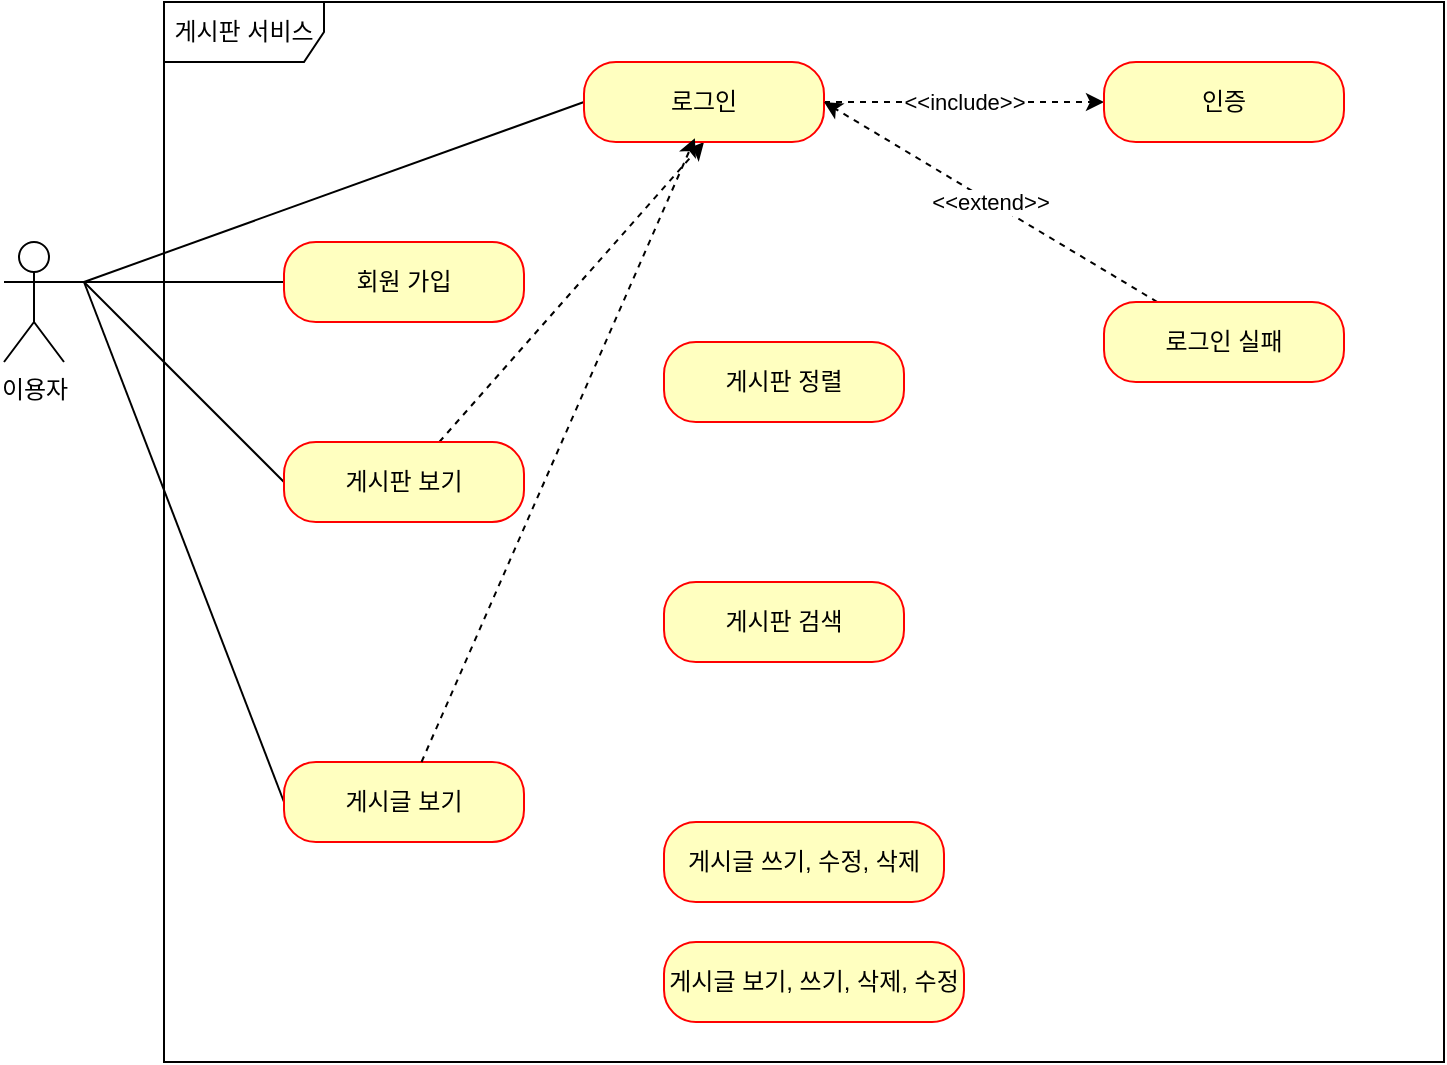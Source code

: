 <mxfile version="22.1.5" type="github">
  <diagram name="페이지-1" id="DKRTDaUAN7K8v3fQRNUj">
    <mxGraphModel dx="1103" dy="608" grid="1" gridSize="10" guides="1" tooltips="1" connect="1" arrows="1" fold="1" page="1" pageScale="1" pageWidth="827" pageHeight="1169" math="0" shadow="0">
      <root>
        <mxCell id="0" />
        <mxCell id="1" parent="0" />
        <mxCell id="q6rUWLYDnOVkizjThtl--1" value="이용자" style="shape=umlActor;verticalLabelPosition=bottom;verticalAlign=top;html=1;" vertex="1" parent="1">
          <mxGeometry x="40" y="160" width="30" height="60" as="geometry" />
        </mxCell>
        <mxCell id="q6rUWLYDnOVkizjThtl--4" value="게시판 서비스" style="shape=umlFrame;whiteSpace=wrap;html=1;pointerEvents=0;width=80;height=30;" vertex="1" parent="1">
          <mxGeometry x="120" y="40" width="640" height="530" as="geometry" />
        </mxCell>
        <mxCell id="q6rUWLYDnOVkizjThtl--17" style="rounded=0;orthogonalLoop=1;jettySize=auto;html=1;exitX=0;exitY=0.5;exitDx=0;exitDy=0;entryX=1;entryY=0.333;entryDx=0;entryDy=0;entryPerimeter=0;endArrow=none;endFill=0;" edge="1" parent="1" source="q6rUWLYDnOVkizjThtl--5" target="q6rUWLYDnOVkizjThtl--1">
          <mxGeometry relative="1" as="geometry" />
        </mxCell>
        <mxCell id="q6rUWLYDnOVkizjThtl--5" value="회원 가입" style="rounded=1;whiteSpace=wrap;html=1;arcSize=40;fontColor=#000000;fillColor=#ffffc0;strokeColor=#ff0000;" vertex="1" parent="1">
          <mxGeometry x="180" y="160" width="120" height="40" as="geometry" />
        </mxCell>
        <mxCell id="q6rUWLYDnOVkizjThtl--19" style="rounded=0;orthogonalLoop=1;jettySize=auto;html=1;exitX=0;exitY=0.5;exitDx=0;exitDy=0;endArrow=none;endFill=0;" edge="1" parent="1" source="q6rUWLYDnOVkizjThtl--7">
          <mxGeometry relative="1" as="geometry">
            <mxPoint x="80" y="180" as="targetPoint" />
          </mxGeometry>
        </mxCell>
        <mxCell id="q6rUWLYDnOVkizjThtl--23" style="rounded=0;orthogonalLoop=1;jettySize=auto;html=1;entryX=0.5;entryY=1;entryDx=0;entryDy=0;dashed=1;" edge="1" parent="1" source="q6rUWLYDnOVkizjThtl--7" target="q6rUWLYDnOVkizjThtl--9">
          <mxGeometry relative="1" as="geometry" />
        </mxCell>
        <mxCell id="q6rUWLYDnOVkizjThtl--7" value="게시판 보기" style="rounded=1;whiteSpace=wrap;html=1;arcSize=40;fontColor=#000000;fillColor=#ffffc0;strokeColor=#ff0000;" vertex="1" parent="1">
          <mxGeometry x="180" y="260" width="120" height="40" as="geometry" />
        </mxCell>
        <mxCell id="q6rUWLYDnOVkizjThtl--20" style="rounded=0;orthogonalLoop=1;jettySize=auto;html=1;exitX=0;exitY=0.5;exitDx=0;exitDy=0;endArrow=none;endFill=0;" edge="1" parent="1" source="q6rUWLYDnOVkizjThtl--8">
          <mxGeometry relative="1" as="geometry">
            <mxPoint x="80" y="180" as="targetPoint" />
          </mxGeometry>
        </mxCell>
        <mxCell id="q6rUWLYDnOVkizjThtl--8" value="게시글 보기" style="rounded=1;whiteSpace=wrap;html=1;arcSize=40;fontColor=#000000;fillColor=#ffffc0;strokeColor=#ff0000;" vertex="1" parent="1">
          <mxGeometry x="180" y="420" width="120" height="40" as="geometry" />
        </mxCell>
        <mxCell id="q6rUWLYDnOVkizjThtl--18" style="orthogonalLoop=1;jettySize=auto;html=1;exitX=0;exitY=0.5;exitDx=0;exitDy=0;strokeColor=default;rounded=0;strokeWidth=1;endArrow=none;endFill=0;" edge="1" parent="1" source="q6rUWLYDnOVkizjThtl--9">
          <mxGeometry relative="1" as="geometry">
            <mxPoint x="80" y="180" as="targetPoint" />
          </mxGeometry>
        </mxCell>
        <mxCell id="q6rUWLYDnOVkizjThtl--21" value="&amp;lt;&amp;lt;include&amp;gt;&amp;gt;" style="edgeStyle=orthogonalEdgeStyle;rounded=0;orthogonalLoop=1;jettySize=auto;html=1;entryX=0;entryY=0.5;entryDx=0;entryDy=0;endArrow=classic;endFill=1;dashed=1;" edge="1" parent="1" source="q6rUWLYDnOVkizjThtl--9" target="q6rUWLYDnOVkizjThtl--10">
          <mxGeometry relative="1" as="geometry" />
        </mxCell>
        <mxCell id="q6rUWLYDnOVkizjThtl--9" value="로그인" style="rounded=1;whiteSpace=wrap;html=1;arcSize=40;fontColor=#000000;fillColor=#ffffc0;strokeColor=#ff0000;" vertex="1" parent="1">
          <mxGeometry x="330" y="70" width="120" height="40" as="geometry" />
        </mxCell>
        <mxCell id="q6rUWLYDnOVkizjThtl--10" value="인증" style="rounded=1;whiteSpace=wrap;html=1;arcSize=40;fontColor=#000000;fillColor=#ffffc0;strokeColor=#ff0000;" vertex="1" parent="1">
          <mxGeometry x="590" y="70" width="120" height="40" as="geometry" />
        </mxCell>
        <mxCell id="q6rUWLYDnOVkizjThtl--22" value="&amp;lt;&amp;lt;extend&amp;gt;&amp;gt;" style="rounded=0;orthogonalLoop=1;jettySize=auto;html=1;entryX=1;entryY=0.5;entryDx=0;entryDy=0;endArrow=classic;endFill=1;dashed=1;" edge="1" parent="1" source="q6rUWLYDnOVkizjThtl--11" target="q6rUWLYDnOVkizjThtl--9">
          <mxGeometry relative="1" as="geometry" />
        </mxCell>
        <mxCell id="q6rUWLYDnOVkizjThtl--11" value="로그인 실패" style="rounded=1;whiteSpace=wrap;html=1;arcSize=40;fontColor=#000000;fillColor=#ffffc0;strokeColor=#ff0000;" vertex="1" parent="1">
          <mxGeometry x="590" y="190" width="120" height="40" as="geometry" />
        </mxCell>
        <mxCell id="q6rUWLYDnOVkizjThtl--13" value="게시판 정렬" style="rounded=1;whiteSpace=wrap;html=1;arcSize=40;fontColor=#000000;fillColor=#ffffc0;strokeColor=#ff0000;" vertex="1" parent="1">
          <mxGeometry x="370" y="210" width="120" height="40" as="geometry" />
        </mxCell>
        <mxCell id="q6rUWLYDnOVkizjThtl--14" value="게시판 검색" style="rounded=1;whiteSpace=wrap;html=1;arcSize=40;fontColor=#000000;fillColor=#ffffc0;strokeColor=#ff0000;" vertex="1" parent="1">
          <mxGeometry x="370" y="330" width="120" height="40" as="geometry" />
        </mxCell>
        <mxCell id="q6rUWLYDnOVkizjThtl--15" value="게시글 쓰기, 수정, 삭제" style="rounded=1;whiteSpace=wrap;html=1;arcSize=40;fontColor=#000000;fillColor=#ffffc0;strokeColor=#ff0000;" vertex="1" parent="1">
          <mxGeometry x="370" y="450" width="140" height="40" as="geometry" />
        </mxCell>
        <mxCell id="q6rUWLYDnOVkizjThtl--16" value="게시글 보기, 쓰기, 삭제, 수정" style="rounded=1;whiteSpace=wrap;html=1;arcSize=40;fontColor=#000000;fillColor=#ffffc0;strokeColor=#ff0000;" vertex="1" parent="1">
          <mxGeometry x="370" y="510" width="150" height="40" as="geometry" />
        </mxCell>
        <mxCell id="q6rUWLYDnOVkizjThtl--24" style="rounded=0;orthogonalLoop=1;jettySize=auto;html=1;entryX=0.462;entryY=0.954;entryDx=0;entryDy=0;entryPerimeter=0;dashed=1;" edge="1" parent="1" source="q6rUWLYDnOVkizjThtl--8" target="q6rUWLYDnOVkizjThtl--9">
          <mxGeometry relative="1" as="geometry" />
        </mxCell>
      </root>
    </mxGraphModel>
  </diagram>
</mxfile>
